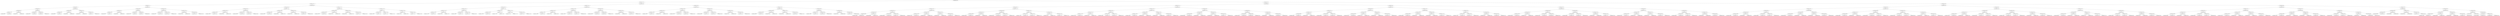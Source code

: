 digraph G{
2001325463 [label="Node{data=[2894, 2894]}"]
2001325463 -> 2093251918
2093251918 [label="Node{data=[1750, 1750]}"]
2093251918 -> 576778350
576778350 [label="Node{data=[1541, 1541]}"]
576778350 -> 1810657625
1810657625 [label="Node{data=[914, 914]}"]
1810657625 -> 1391471814
1391471814 [label="Node{data=[898, 898]}"]
1391471814 -> 218170843
218170843 [label="Node{data=[890, 890]}"]
218170843 -> 684160917
684160917 [label="Node{data=[886, 886]}"]
684160917 -> 547994989
547994989 [label="Node{data=[877, 877]}"]
547994989 -> 1944855458
1944855458 [label="Node{data=[825, 825]}"]
547994989 -> 1984356313
1984356313 [label="Node{data=[885, 885]}"]
684160917 -> 1705928027
1705928027 [label="Node{data=[888, 888]}"]
1705928027 -> 134348374
134348374 [label="Node{data=[887, 887]}"]
1705928027 -> 451030471
451030471 [label="Node{data=[889, 889]}"]
218170843 -> 1520079189
1520079189 [label="Node{data=[894, 894]}"]
1520079189 -> 1275634656
1275634656 [label="Node{data=[892, 892]}"]
1275634656 -> 1266423673
1266423673 [label="Node{data=[891, 891]}"]
1275634656 -> 1081841604
1081841604 [label="Node{data=[893, 893]}"]
1520079189 -> 1323677351
1323677351 [label="Node{data=[896, 896]}"]
1323677351 -> 1207638840
1207638840 [label="Node{data=[895, 895]}"]
1323677351 -> 1813453665
1813453665 [label="Node{data=[897, 897]}"]
1391471814 -> 1884189840
1884189840 [label="Node{data=[906, 906]}"]
1884189840 -> 335389872
335389872 [label="Node{data=[902, 902]}"]
335389872 -> 213929772
213929772 [label="Node{data=[900, 900]}"]
213929772 -> 1482195398
1482195398 [label="Node{data=[899, 899]}"]
213929772 -> 1538360489
1538360489 [label="Node{data=[901, 901]}"]
335389872 -> 622289739
622289739 [label="Node{data=[904, 904]}"]
622289739 -> 723575274
723575274 [label="Node{data=[903, 903]}"]
622289739 -> 929694713
929694713 [label="Node{data=[905, 905]}"]
1884189840 -> 1621712241
1621712241 [label="Node{data=[910, 910]}"]
1621712241 -> 2126145300
2126145300 [label="Node{data=[908, 908]}"]
2126145300 -> 1387919000
1387919000 [label="Node{data=[907, 907]}"]
2126145300 -> 900416253
900416253 [label="Node{data=[909, 909]}"]
1621712241 -> 532927468
532927468 [label="Node{data=[912, 912]}"]
532927468 -> 854365639
854365639 [label="Node{data=[911, 911]}"]
532927468 -> 796702772
796702772 [label="Node{data=[913, 913]}"]
1810657625 -> 1085254540
1085254540 [label="Node{data=[979, 979]}"]
1085254540 -> 1106398406
1106398406 [label="Node{data=[946, 946]}"]
1106398406 -> 392604562
392604562 [label="Node{data=[918, 918]}"]
392604562 -> 1561402450
1561402450 [label="Node{data=[916, 916]}"]
1561402450 -> 1625239479
1625239479 [label="Node{data=[915, 915]}"]
1561402450 -> 865651478
865651478 [label="Node{data=[917, 917]}"]
392604562 -> 285269196
285269196 [label="Node{data=[944, 944]}"]
285269196 -> 1143382322
1143382322 [label="Node{data=[943, 943]}"]
285269196 -> 1562217622
1562217622 [label="Node{data=[945, 945]}"]
1106398406 -> 682114136
682114136 [label="Node{data=[950, 950]}"]
682114136 -> 1062822717
1062822717 [label="Node{data=[948, 948]}"]
1062822717 -> 1317501653
1317501653 [label="Node{data=[947, 947]}"]
1062822717 -> 2135893679
2135893679 [label="Node{data=[949, 949]}"]
682114136 -> 376217570
376217570 [label="Node{data=[952, 952]}"]
376217570 -> 1658345113
1658345113 [label="Node{data=[951, 951]}"]
376217570 -> 394054085
394054085 [label="Node{data=[953, 953]}"]
1085254540 -> 285274075
285274075 [label="Node{data=[1533, 1533]}"]
285274075 -> 1675751830
1675751830 [label="Node{data=[1529, 1529]}"]
1675751830 -> 1135415277
1135415277 [label="Node{data=[1057, 1057]}"]
1135415277 -> 846124220
846124220 [label="Node{data=[987, 987]}"]
1135415277 -> 604408605
604408605 [label="Node{data=[1528, 1528]}"]
1675751830 -> 1208464202
1208464202 [label="Node{data=[1531, 1531]}"]
1208464202 -> 1677598656
1677598656 [label="Node{data=[1530, 1530]}"]
1208464202 -> 670170167
670170167 [label="Node{data=[1532, 1532]}"]
285274075 -> 926926263
926926263 [label="Node{data=[1537, 1537]}"]
926926263 -> 1113042425
1113042425 [label="Node{data=[1535, 1535]}"]
1113042425 -> 1363458668
1363458668 [label="Node{data=[1534, 1534]}"]
1113042425 -> 2046616631
2046616631 [label="Node{data=[1536, 1536]}"]
926926263 -> 816288962
816288962 [label="Node{data=[1539, 1539]}"]
816288962 -> 1331748682
1331748682 [label="Node{data=[1538, 1538]}"]
816288962 -> 998480656
998480656 [label="Node{data=[1540, 1540]}"]
576778350 -> 624958731
624958731 [label="Node{data=[1636, 1636]}"]
624958731 -> 701340901
701340901 [label="Node{data=[1563, 1563]}"]
701340901 -> 1612618777
1612618777 [label="Node{data=[1555, 1555]}"]
1612618777 -> 1197654033
1197654033 [label="Node{data=[1545, 1545]}"]
1197654033 -> 1659844019
1659844019 [label="Node{data=[1543, 1543]}"]
1659844019 -> 654358463
654358463 [label="Node{data=[1542, 1542]}"]
1659844019 -> 870979858
870979858 [label="Node{data=[1544, 1544]}"]
1197654033 -> 1650013494
1650013494 [label="Node{data=[1547, 1547]}"]
1650013494 -> 2038482531
2038482531 [label="Node{data=[1546, 1546]}"]
1650013494 -> 1528773539
1528773539 [label="Node{data=[1548, 1548]}"]
1612618777 -> 945724251
945724251 [label="Node{data=[1559, 1559]}"]
945724251 -> 327543267
327543267 [label="Node{data=[1557, 1557]}"]
327543267 -> 1816757806
1816757806 [label="Node{data=[1556, 1556]}"]
327543267 -> 1311336999
1311336999 [label="Node{data=[1558, 1558]}"]
945724251 -> 39957754
39957754 [label="Node{data=[1561, 1561]}"]
39957754 -> 1050120100
1050120100 [label="Node{data=[1560, 1560]}"]
39957754 -> 516884142
516884142 [label="Node{data=[1562, 1562]}"]
701340901 -> 456273666
456273666 [label="Node{data=[1571, 1571]}"]
456273666 -> 352034554
352034554 [label="Node{data=[1567, 1567]}"]
352034554 -> 378784110
378784110 [label="Node{data=[1565, 1565]}"]
378784110 -> 1880049508
1880049508 [label="Node{data=[1564, 1564]}"]
378784110 -> 2052013144
2052013144 [label="Node{data=[1566, 1566]}"]
352034554 -> 839610789
839610789 [label="Node{data=[1569, 1569]}"]
839610789 -> 979047987
979047987 [label="Node{data=[1568, 1568]}"]
839610789 -> 811946619
811946619 [label="Node{data=[1570, 1570]}"]
456273666 -> 868947411
868947411 [label="Node{data=[1632, 1632]}"]
868947411 -> 1512365142
1512365142 [label="Node{data=[1623, 1623]}"]
1512365142 -> 950838191
950838191 [label="Node{data=[1572, 1572]}"]
1512365142 -> 583059531
583059531 [label="Node{data=[1631, 1631]}"]
868947411 -> 1229857869
1229857869 [label="Node{data=[1634, 1634]}"]
1229857869 -> 896833374
896833374 [label="Node{data=[1633, 1633]}"]
1229857869 -> 1746467716
1746467716 [label="Node{data=[1635, 1635]}"]
624958731 -> 1287582812
1287582812 [label="Node{data=[1707, 1707]}"]
1287582812 -> 1953156554
1953156554 [label="Node{data=[1644, 1644]}"]
1953156554 -> 1697999486
1697999486 [label="Node{data=[1640, 1640]}"]
1697999486 -> 1256089991
1256089991 [label="Node{data=[1638, 1638]}"]
1256089991 -> 1912174740
1912174740 [label="Node{data=[1637, 1637]}"]
1256089991 -> 1407188988
1407188988 [label="Node{data=[1639, 1639]}"]
1697999486 -> 502733155
502733155 [label="Node{data=[1642, 1642]}"]
502733155 -> 610060555
610060555 [label="Node{data=[1641, 1641]}"]
502733155 -> 509294796
509294796 [label="Node{data=[1643, 1643]}"]
1953156554 -> 844567780
844567780 [label="Node{data=[1648, 1648]}"]
844567780 -> 391004108
391004108 [label="Node{data=[1646, 1646]}"]
391004108 -> 1427679423
1427679423 [label="Node{data=[1645, 1645]}"]
391004108 -> 314734472
314734472 [label="Node{data=[1647, 1647]}"]
844567780 -> 406364416
406364416 [label="Node{data=[1705, 1705]}"]
406364416 -> 2121162132
2121162132 [label="Node{data=[1704, 1704]}"]
406364416 -> 1847812022
1847812022 [label="Node{data=[1706, 1706]}"]
1287582812 -> 1876696013
1876696013 [label="Node{data=[1742, 1742]}"]
1876696013 -> 850499479
850499479 [label="Node{data=[1711, 1711]}"]
850499479 -> 1044381352
1044381352 [label="Node{data=[1709, 1709]}"]
1044381352 -> 1251334198
1251334198 [label="Node{data=[1708, 1708]}"]
1044381352 -> 1167634650
1167634650 [label="Node{data=[1710, 1710]}"]
850499479 -> 2074839761
2074839761 [label="Node{data=[1713, 1713]}"]
2074839761 -> 975233458
975233458 [label="Node{data=[1712, 1712]}"]
2074839761 -> 1578158760
1578158760 [label="Node{data=[1714, 1714]}"]
1876696013 -> 1578020816
1578020816 [label="Node{data=[1746, 1746]}"]
1578020816 -> 2035567554
2035567554 [label="Node{data=[1744, 1744]}"]
2035567554 -> 1153701931
1153701931 [label="Node{data=[1743, 1743]}"]
2035567554 -> 484036497
484036497 [label="Node{data=[1745, 1745]}"]
1578020816 -> 922911733
922911733 [label="Node{data=[1748, 1748]}"]
922911733 -> 1825821836
1825821836 [label="Node{data=[1747, 1747]}"]
922911733 -> 137530493
137530493 [label="Node{data=[1749, 1749]}"]
2093251918 -> 1522888621
1522888621 [label="Node{data=[2196, 2196]}"]
1522888621 -> 2046513707
2046513707 [label="Node{data=[1782, 1782]}"]
2046513707 -> 201236012
201236012 [label="Node{data=[1766, 1766]}"]
201236012 -> 389261898
389261898 [label="Node{data=[1758, 1758]}"]
389261898 -> 1727661830
1727661830 [label="Node{data=[1754, 1754]}"]
1727661830 -> 1161001976
1161001976 [label="Node{data=[1752, 1752]}"]
1161001976 -> 985891468
985891468 [label="Node{data=[1751, 1751]}"]
1161001976 -> 816320100
816320100 [label="Node{data=[1753, 1753]}"]
1727661830 -> 106753344
106753344 [label="Node{data=[1756, 1756]}"]
106753344 -> 1483647688
1483647688 [label="Node{data=[1755, 1755]}"]
106753344 -> 2115998891
2115998891 [label="Node{data=[1757, 1757]}"]
389261898 -> 238321186
238321186 [label="Node{data=[1762, 1762]}"]
238321186 -> 1868801097
1868801097 [label="Node{data=[1760, 1760]}"]
1868801097 -> 1115061127
1115061127 [label="Node{data=[1759, 1759]}"]
1868801097 -> 1087243694
1087243694 [label="Node{data=[1761, 1761]}"]
238321186 -> 1839638267
1839638267 [label="Node{data=[1764, 1764]}"]
1839638267 -> 529864426
529864426 [label="Node{data=[1763, 1763]}"]
1839638267 -> 1859054812
1859054812 [label="Node{data=[1765, 1765]}"]
201236012 -> 1578989534
1578989534 [label="Node{data=[1774, 1774]}"]
1578989534 -> 106206104
106206104 [label="Node{data=[1770, 1770]}"]
106206104 -> 826402814
826402814 [label="Node{data=[1768, 1768]}"]
826402814 -> 686839046
686839046 [label="Node{data=[1767, 1767]}"]
826402814 -> 501638209
501638209 [label="Node{data=[1769, 1769]}"]
106206104 -> 1057815606
1057815606 [label="Node{data=[1772, 1772]}"]
1057815606 -> 30183998
30183998 [label="Node{data=[1771, 1771]}"]
1057815606 -> 733921124
733921124 [label="Node{data=[1773, 1773]}"]
1578989534 -> 89391678
89391678 [label="Node{data=[1778, 1778]}"]
89391678 -> 1575072750
1575072750 [label="Node{data=[1776, 1776]}"]
1575072750 -> 945395470
945395470 [label="Node{data=[1775, 1775]}"]
1575072750 -> 1715620606
1715620606 [label="Node{data=[1777, 1777]}"]
89391678 -> 1126363642
1126363642 [label="Node{data=[1780, 1780]}"]
1126363642 -> 327959731
327959731 [label="Node{data=[1779, 1779]}"]
1126363642 -> 1738100779
1738100779 [label="Node{data=[1781, 1781]}"]
2046513707 -> 335082396
335082396 [label="Node{data=[2050, 2050]}"]
335082396 -> 1191279928
1191279928 [label="Node{data=[1790, 1790]}"]
1191279928 -> 911802551
911802551 [label="Node{data=[1786, 1786]}"]
911802551 -> 468452959
468452959 [label="Node{data=[1784, 1784]}"]
468452959 -> 1331458733
1331458733 [label="Node{data=[1783, 1783]}"]
468452959 -> 66600643
66600643 [label="Node{data=[1785, 1785]}"]
911802551 -> 2111490739
2111490739 [label="Node{data=[1788, 1788]}"]
2111490739 -> 109049257
109049257 [label="Node{data=[1787, 1787]}"]
2111490739 -> 714749649
714749649 [label="Node{data=[1789, 1789]}"]
1191279928 -> 1758858087
1758858087 [label="Node{data=[2046, 2046]}"]
1758858087 -> 1131596700
1131596700 [label="Node{data=[1826, 1826]}"]
1131596700 -> 987348198
987348198 [label="Node{data=[1791, 1791]}"]
1131596700 -> 1099839954
1099839954 [label="Node{data=[1867, 1867]}"]
1758858087 -> 425435063
425435063 [label="Node{data=[2048, 2048]}"]
425435063 -> 1277200683
1277200683 [label="Node{data=[2047, 2047]}"]
425435063 -> 996745925
996745925 [label="Node{data=[2049, 2049]}"]
335082396 -> 194632915
194632915 [label="Node{data=[2058, 2058]}"]
194632915 -> 1316641840
1316641840 [label="Node{data=[2054, 2054]}"]
1316641840 -> 115076357
115076357 [label="Node{data=[2052, 2052]}"]
115076357 -> 1951827985
1951827985 [label="Node{data=[2051, 2051]}"]
115076357 -> 837598476
837598476 [label="Node{data=[2053, 2053]}"]
1316641840 -> 770436317
770436317 [label="Node{data=[2056, 2056]}"]
770436317 -> 1946263456
1946263456 [label="Node{data=[2055, 2055]}"]
770436317 -> 886540081
886540081 [label="Node{data=[2057, 2057]}"]
194632915 -> 1611090042
1611090042 [label="Node{data=[2091, 2091]}"]
1611090042 -> 318295459
318295459 [label="Node{data=[2060, 2060]}"]
318295459 -> 1786555587
1786555587 [label="Node{data=[2059, 2059]}"]
318295459 -> 1654276274
1654276274 [label="Node{data=[2061, 2061]}"]
1611090042 -> 948211715
948211715 [label="Node{data=[2122, 2122]}"]
948211715 -> 1824905061
1824905061 [label="Node{data=[2105, 2105]}"]
948211715 -> 1666213002
1666213002 [label="Node{data=[2152, 2152]}"]
1522888621 -> 1400842114
1400842114 [label="Node{data=[2254, 2254]}"]
1400842114 -> 1332195686
1332195686 [label="Node{data=[2238, 2238]}"]
1332195686 -> 232466704
232466704 [label="Node{data=[2230, 2230]}"]
232466704 -> 1833920533
1833920533 [label="Node{data=[2226, 2226]}"]
1833920533 -> 1193672969
1193672969 [label="Node{data=[2220, 2220]}"]
1193672969 -> 892892170
892892170 [label="Node{data=[2219, 2219]}"]
1193672969 -> 1635731476
1635731476 [label="Node{data=[2221, 2221]}"]
1833920533 -> 2011601902
2011601902 [label="Node{data=[2228, 2228]}"]
2011601902 -> 4190802
4190802 [label="Node{data=[2227, 2227]}"]
2011601902 -> 1985044091
1985044091 [label="Node{data=[2229, 2229]}"]
232466704 -> 1836418893
1836418893 [label="Node{data=[2234, 2234]}"]
1836418893 -> 772757734
772757734 [label="Node{data=[2232, 2232]}"]
772757734 -> 1373475351
1373475351 [label="Node{data=[2231, 2231]}"]
772757734 -> 763608273
763608273 [label="Node{data=[2233, 2233]}"]
1836418893 -> 1812793795
1812793795 [label="Node{data=[2236, 2236]}"]
1812793795 -> 949069004
949069004 [label="Node{data=[2235, 2235]}"]
1812793795 -> 90293475
90293475 [label="Node{data=[2237, 2237]}"]
1332195686 -> 901023146
901023146 [label="Node{data=[2246, 2246]}"]
901023146 -> 838062542
838062542 [label="Node{data=[2242, 2242]}"]
838062542 -> 82945272
82945272 [label="Node{data=[2240, 2240]}"]
82945272 -> 255602265
255602265 [label="Node{data=[2239, 2239]}"]
82945272 -> 506749889
506749889 [label="Node{data=[2241, 2241]}"]
838062542 -> 837201000
837201000 [label="Node{data=[2244, 2244]}"]
837201000 -> 943265992
943265992 [label="Node{data=[2243, 2243]}"]
837201000 -> 1452914544
1452914544 [label="Node{data=[2245, 2245]}"]
901023146 -> 1804528649
1804528649 [label="Node{data=[2250, 2250]}"]
1804528649 -> 1863293180
1863293180 [label="Node{data=[2248, 2248]}"]
1863293180 -> 520102541
520102541 [label="Node{data=[2247, 2247]}"]
1863293180 -> 70857770
70857770 [label="Node{data=[2249, 2249]}"]
1804528649 -> 407600640
407600640 [label="Node{data=[2252, 2252]}"]
407600640 -> 185654669
185654669 [label="Node{data=[2251, 2251]}"]
407600640 -> 354058792
354058792 [label="Node{data=[2253, 2253]}"]
1400842114 -> 1481604293
1481604293 [label="Node{data=[2472, 2472]}"]
1481604293 -> 456630962
456630962 [label="Node{data=[2347, 2347]}"]
456630962 -> 373745900
373745900 [label="Node{data=[2305, 2305]}"]
373745900 -> 1468806094
1468806094 [label="Node{data=[2256, 2256]}"]
1468806094 -> 1954989230
1954989230 [label="Node{data=[2255, 2255]}"]
1468806094 -> 1375914686
1375914686 [label="Node{data=[2257, 2257]}"]
373745900 -> 1940015514
1940015514 [label="Node{data=[2345, 2345]}"]
1940015514 -> 1166411363
1166411363 [label="Node{data=[2344, 2344]}"]
1940015514 -> 132581833
132581833 [label="Node{data=[2346, 2346]}"]
456630962 -> 1140090033
1140090033 [label="Node{data=[2421, 2421]}"]
1140090033 -> 586881996
586881996 [label="Node{data=[2419, 2419]}"]
586881996 -> 1471915246
1471915246 [label="Node{data=[2391, 2391]}"]
586881996 -> 1747797649
1747797649 [label="Node{data=[2420, 2420]}"]
1140090033 -> 136083145
136083145 [label="Node{data=[2449, 2449]}"]
136083145 -> 1917008253
1917008253 [label="Node{data=[2439, 2439]}"]
136083145 -> 2018864911
2018864911 [label="Node{data=[2471, 2471]}"]
1481604293 -> 2051979098
2051979098 [label="Node{data=[2886, 2886]}"]
2051979098 -> 294595812
294595812 [label="Node{data=[2595, 2595]}"]
294595812 -> 2062317433
2062317433 [label="Node{data=[2474, 2474]}"]
2062317433 -> 689066556
689066556 [label="Node{data=[2473, 2473]}"]
2062317433 -> 652854307
652854307 [label="Node{data=[2517, 2517]}"]
294595812 -> 1315513366
1315513366 [label="Node{data=[2884, 2884]}"]
1315513366 -> 1470612765
1470612765 [label="Node{data=[2883, 2883]}"]
1315513366 -> 1822420583
1822420583 [label="Node{data=[2885, 2885]}"]
2051979098 -> 71300875
71300875 [label="Node{data=[2890, 2890]}"]
71300875 -> 57747982
57747982 [label="Node{data=[2888, 2888]}"]
57747982 -> 1779927120
1779927120 [label="Node{data=[2887, 2887]}"]
57747982 -> 2036903843
2036903843 [label="Node{data=[2889, 2889]}"]
71300875 -> 34900010
34900010 [label="Node{data=[2892, 2892]}"]
34900010 -> 146793276
146793276 [label="Node{data=[2891, 2891]}"]
34900010 -> 1589428083
1589428083 [label="Node{data=[2893, 2893]}"]
2001325463 -> 1653937840
1653937840 [label="Node{data=[8641, 8641]}"]
1653937840 -> 1155962640
1155962640 [label="Node{data=[5966, 5966]}"]
1155962640 -> 867646131
867646131 [label="Node{data=[3175, 3175]}"]
867646131 -> 139152529
139152529 [label="Node{data=[3048, 3048]}"]
139152529 -> 1117911998
1117911998 [label="Node{data=[2910, 2910]}"]
1117911998 -> 848276205
848276205 [label="Node{data=[2902, 2902]}"]
848276205 -> 954694829
954694829 [label="Node{data=[2898, 2898]}"]
954694829 -> 1788510436
1788510436 [label="Node{data=[2896, 2896]}"]
1788510436 -> 657189378
657189378 [label="Node{data=[2895, 2895]}"]
1788510436 -> 1748825288
1748825288 [label="Node{data=[2897, 2897]}"]
954694829 -> 1807613814
1807613814 [label="Node{data=[2900, 2900]}"]
1807613814 -> 1428082501
1428082501 [label="Node{data=[2899, 2899]}"]
1807613814 -> 756892702
756892702 [label="Node{data=[2901, 2901]}"]
848276205 -> 579366849
579366849 [label="Node{data=[2906, 2906]}"]
579366849 -> 642409129
642409129 [label="Node{data=[2904, 2904]}"]
642409129 -> 93189570
93189570 [label="Node{data=[2903, 2903]}"]
642409129 -> 1115127001
1115127001 [label="Node{data=[2905, 2905]}"]
579366849 -> 601945393
601945393 [label="Node{data=[2908, 2908]}"]
601945393 -> 1447728334
1447728334 [label="Node{data=[2907, 2907]}"]
601945393 -> 1006852128
1006852128 [label="Node{data=[2909, 2909]}"]
1117911998 -> 1173060301
1173060301 [label="Node{data=[2976, 2976]}"]
1173060301 -> 1627801148
1627801148 [label="Node{data=[2914, 2914]}"]
1627801148 -> 1676169782
1676169782 [label="Node{data=[2912, 2912]}"]
1676169782 -> 1158468659
1158468659 [label="Node{data=[2911, 2911]}"]
1676169782 -> 1529865037
1529865037 [label="Node{data=[2913, 2913]}"]
1627801148 -> 147548594
147548594 [label="Node{data=[2916, 2916]}"]
147548594 -> 689173375
689173375 [label="Node{data=[2915, 2915]}"]
147548594 -> 169674530
169674530 [label="Node{data=[2931, 2931]}"]
1173060301 -> 780974247
780974247 [label="Node{data=[3044, 3044]}"]
780974247 -> 2103038525
2103038525 [label="Node{data=[3042, 3042]}"]
2103038525 -> 1273450210
1273450210 [label="Node{data=[3002, 3002]}"]
2103038525 -> 690054315
690054315 [label="Node{data=[3043, 3043]}"]
780974247 -> 1654892712
1654892712 [label="Node{data=[3046, 3046]}"]
1654892712 -> 1364739835
1364739835 [label="Node{data=[3045, 3045]}"]
1654892712 -> 540643948
540643948 [label="Node{data=[3047, 3047]}"]
139152529 -> 35630844
35630844 [label="Node{data=[3110, 3110]}"]
35630844 -> 2097586431
2097586431 [label="Node{data=[3056, 3056]}"]
2097586431 -> 1853509178
1853509178 [label="Node{data=[3052, 3052]}"]
1853509178 -> 37489515
37489515 [label="Node{data=[3050, 3050]}"]
37489515 -> 2108370334
2108370334 [label="Node{data=[3049, 3049]}"]
37489515 -> 895642508
895642508 [label="Node{data=[3051, 3051]}"]
1853509178 -> 156629124
156629124 [label="Node{data=[3054, 3054]}"]
156629124 -> 1808846230
1808846230 [label="Node{data=[3053, 3053]}"]
156629124 -> 1337182895
1337182895 [label="Node{data=[3055, 3055]}"]
2097586431 -> 1772877534
1772877534 [label="Node{data=[3060, 3060]}"]
1772877534 -> 1335669431
1335669431 [label="Node{data=[3058, 3058]}"]
1335669431 -> 575498927
575498927 [label="Node{data=[3057, 3057]}"]
1335669431 -> 1937386235
1937386235 [label="Node{data=[3059, 3059]}"]
1772877534 -> 1162952524
1162952524 [label="Node{data=[3088, 3088]}"]
1162952524 -> 1869755483
1869755483 [label="Node{data=[3061, 3061]}"]
1162952524 -> 648229640
648229640 [label="Node{data=[3109, 3109]}"]
35630844 -> 70056149
70056149 [label="Node{data=[3118, 3118]}"]
70056149 -> 1212877891
1212877891 [label="Node{data=[3114, 3114]}"]
1212877891 -> 912599549
912599549 [label="Node{data=[3112, 3112]}"]
912599549 -> 165766986
165766986 [label="Node{data=[3111, 3111]}"]
912599549 -> 1785253107
1785253107 [label="Node{data=[3113, 3113]}"]
1212877891 -> 2060578025
2060578025 [label="Node{data=[3116, 3116]}"]
2060578025 -> 1709443215
1709443215 [label="Node{data=[3115, 3115]}"]
2060578025 -> 1740499022
1740499022 [label="Node{data=[3117, 3117]}"]
70056149 -> 1260302110
1260302110 [label="Node{data=[3169, 3169]}"]
1260302110 -> 1046328368
1046328368 [label="Node{data=[3120, 3120]}"]
1046328368 -> 2075685636
2075685636 [label="Node{data=[3119, 3119]}"]
1046328368 -> 1934560165
1934560165 [label="Node{data=[3121, 3121]}"]
1260302110 -> 1301752973
1301752973 [label="Node{data=[3173, 3173]}"]
1301752973 -> 507047227
507047227 [label="Node{data=[3172, 3172]}"]
1301752973 -> 639671723
639671723 [label="Node{data=[3174, 3174]}"]
867646131 -> 767142121
767142121 [label="Node{data=[3239, 3239]}"]
767142121 -> 1505626775
1505626775 [label="Node{data=[3219, 3219]}"]
1505626775 -> 3564974
3564974 [label="Node{data=[3183, 3183]}"]
3564974 -> 584678854
584678854 [label="Node{data=[3179, 3179]}"]
584678854 -> 1111979924
1111979924 [label="Node{data=[3177, 3177]}"]
1111979924 -> 1795438585
1795438585 [label="Node{data=[3176, 3176]}"]
1111979924 -> 1479291938
1479291938 [label="Node{data=[3178, 3178]}"]
584678854 -> 829572524
829572524 [label="Node{data=[3181, 3181]}"]
829572524 -> 1215328193
1215328193 [label="Node{data=[3180, 3180]}"]
829572524 -> 42021577
42021577 [label="Node{data=[3182, 3182]}"]
3564974 -> 993364895
993364895 [label="Node{data=[3215, 3215]}"]
993364895 -> 415884912
415884912 [label="Node{data=[3185, 3185]}"]
415884912 -> 1401720015
1401720015 [label="Node{data=[3184, 3184]}"]
415884912 -> 1477503757
1477503757 [label="Node{data=[3214, 3214]}"]
993364895 -> 1332669155
1332669155 [label="Node{data=[3217, 3217]}"]
1332669155 -> 415461144
415461144 [label="Node{data=[3216, 3216]}"]
1332669155 -> 790520379
790520379 [label="Node{data=[3218, 3218]}"]
1505626775 -> 1879686230
1879686230 [label="Node{data=[3227, 3227]}"]
1879686230 -> 1216899398
1216899398 [label="Node{data=[3223, 3223]}"]
1216899398 -> 1269855456
1269855456 [label="Node{data=[3221, 3221]}"]
1269855456 -> 400807959
400807959 [label="Node{data=[3220, 3220]}"]
1269855456 -> 716516785
716516785 [label="Node{data=[3222, 3222]}"]
1216899398 -> 561820664
561820664 [label="Node{data=[3225, 3225]}"]
561820664 -> 1763955779
1763955779 [label="Node{data=[3224, 3224]}"]
561820664 -> 1619630608
1619630608 [label="Node{data=[3226, 3226]}"]
1879686230 -> 1674771221
1674771221 [label="Node{data=[3231, 3231]}"]
1674771221 -> 670394340
670394340 [label="Node{data=[3229, 3229]}"]
670394340 -> 1342389909
1342389909 [label="Node{data=[3228, 3228]}"]
670394340 -> 2096523167
2096523167 [label="Node{data=[3230, 3230]}"]
1674771221 -> 134754631
134754631 [label="Node{data=[3233, 3233]}"]
134754631 -> 80653797
80653797 [label="Node{data=[3232, 3232]}"]
134754631 -> 1307630719
1307630719 [label="Node{data=[3234, 3234]}"]
767142121 -> 49643713
49643713 [label="Node{data=[5880, 5880]}"]
49643713 -> 1270750161
1270750161 [label="Node{data=[5811, 5811]}"]
1270750161 -> 988690118
988690118 [label="Node{data=[5260, 5260]}"]
988690118 -> 1899370176
1899370176 [label="Node{data=[3668, 3668]}"]
1899370176 -> 1609261999
1609261999 [label="Node{data=[3509, 3509]}"]
1899370176 -> 1680907024
1680907024 [label="Node{data=[5255, 5255]}"]
988690118 -> 799267158
799267158 [label="Node{data=[5517, 5517]}"]
799267158 -> 1860323956
1860323956 [label="Node{data=[5308, 5308]}"]
799267158 -> 1779481116
1779481116 [label="Node{data=[5755, 5755]}"]
1270750161 -> 177755221
177755221 [label="Node{data=[5876, 5876]}"]
177755221 -> 1002456377
1002456377 [label="Node{data=[5841, 5841]}"]
1002456377 -> 1200425439
1200425439 [label="Node{data=[5832, 5832]}"]
1002456377 -> 673356648
673356648 [label="Node{data=[5860, 5860]}"]
177755221 -> 1615878341
1615878341 [label="Node{data=[5878, 5878]}"]
1615878341 -> 1493184635
1493184635 [label="Node{data=[5877, 5877]}"]
1615878341 -> 1995184501
1995184501 [label="Node{data=[5879, 5879]}"]
49643713 -> 1244210459
1244210459 [label="Node{data=[5888, 5888]}"]
1244210459 -> 677239531
677239531 [label="Node{data=[5884, 5884]}"]
677239531 -> 1879487603
1879487603 [label="Node{data=[5882, 5882]}"]
1879487603 -> 1723284663
1723284663 [label="Node{data=[5881, 5881]}"]
1879487603 -> 1698024583
1698024583 [label="Node{data=[5883, 5883]}"]
677239531 -> 595187784
595187784 [label="Node{data=[5886, 5886]}"]
595187784 -> 1712936312
1712936312 [label="Node{data=[5885, 5885]}"]
595187784 -> 966041480
966041480 [label="Node{data=[5887, 5887]}"]
1244210459 -> 1921924553
1921924553 [label="Node{data=[5892, 5892]}"]
1921924553 -> 534253640
534253640 [label="Node{data=[5890, 5890]}"]
534253640 -> 860234846
860234846 [label="Node{data=[5889, 5889]}"]
534253640 -> 783517025
783517025 [label="Node{data=[5891, 5891]}"]
1921924553 -> 768644363
768644363 [label="Node{data=[5894, 5894]}"]
768644363 -> 1926601385
1926601385 [label="Node{data=[5893, 5893]}"]
768644363 -> 1882399865
1882399865 [label="Node{data=[5950, 5950]}"]
1155962640 -> 1108946835
1108946835 [label="Node{data=[8342, 8342]}"]
1108946835 -> 1808306710
1808306710 [label="Node{data=[8257, 8257]}"]
1808306710 -> 890658068
890658068 [label="Node{data=[8066, 8066]}"]
890658068 -> 1550821155
1550821155 [label="Node{data=[6274, 6274]}"]
1550821155 -> 1468104330
1468104330 [label="Node{data=[6061, 6061]}"]
1468104330 -> 2021006926
2021006926 [label="Node{data=[5999, 5999]}"]
2021006926 -> 2131694249
2131694249 [label="Node{data=[5981, 5981]}"]
2021006926 -> 1584981204
1584981204 [label="Node{data=[6020, 6020]}"]
1468104330 -> 47293631
47293631 [label="Node{data=[6207, 6207]}"]
47293631 -> 1251823301
1251823301 [label="Node{data=[6160, 6160]}"]
47293631 -> 1300272997
1300272997 [label="Node{data=[6222, 6222]}"]
1550821155 -> 1422361669
1422361669 [label="Node{data=[8062, 8062]}"]
1422361669 -> 1539057214
1539057214 [label="Node{data=[7899, 7899]}"]
1539057214 -> 2071441642
2071441642 [label="Node{data=[6323, 6323]}"]
1539057214 -> 839199582
839199582 [label="Node{data=[8061, 8061]}"]
1422361669 -> 1518892279
1518892279 [label="Node{data=[8064, 8064]}"]
1518892279 -> 1614754894
1614754894 [label="Node{data=[8063, 8063]}"]
1518892279 -> 646527043
646527043 [label="Node{data=[8065, 8065]}"]
890658068 -> 1028499479
1028499479 [label="Node{data=[8074, 8074]}"]
1028499479 -> 620448901
620448901 [label="Node{data=[8070, 8070]}"]
620448901 -> 1031766288
1031766288 [label="Node{data=[8068, 8068]}"]
1031766288 -> 1390149084
1390149084 [label="Node{data=[8067, 8067]}"]
1031766288 -> 42396288
42396288 [label="Node{data=[8069, 8069]}"]
620448901 -> 2087129393
2087129393 [label="Node{data=[8072, 8072]}"]
2087129393 -> 1028745388
1028745388 [label="Node{data=[8071, 8071]}"]
2087129393 -> 820594631
820594631 [label="Node{data=[8073, 8073]}"]
1028499479 -> 84830640
84830640 [label="Node{data=[8253, 8253]}"]
84830640 -> 1101270713
1101270713 [label="Node{data=[8251, 8251]}"]
1101270713 -> 1996884521
1996884521 [label="Node{data=[8250, 8250]}"]
1101270713 -> 220966001
220966001 [label="Node{data=[8252, 8252]}"]
84830640 -> 2073958285
2073958285 [label="Node{data=[8255, 8255]}"]
2073958285 -> 447614849
447614849 [label="Node{data=[8254, 8254]}"]
2073958285 -> 1572735423
1572735423 [label="Node{data=[8256, 8256]}"]
1808306710 -> 220626525
220626525 [label="Node{data=[8273, 8273]}"]
220626525 -> 110043659
110043659 [label="Node{data=[8265, 8265]}"]
110043659 -> 1823991644
1823991644 [label="Node{data=[8261, 8261]}"]
1823991644 -> 1097459844
1097459844 [label="Node{data=[8259, 8259]}"]
1097459844 -> 2139333218
2139333218 [label="Node{data=[8258, 8258]}"]
1097459844 -> 14895331
14895331 [label="Node{data=[8260, 8260]}"]
1823991644 -> 1404949156
1404949156 [label="Node{data=[8263, 8263]}"]
1404949156 -> 1570651551
1570651551 [label="Node{data=[8262, 8262]}"]
1404949156 -> 1064047868
1064047868 [label="Node{data=[8264, 8264]}"]
110043659 -> 626190242
626190242 [label="Node{data=[8269, 8269]}"]
626190242 -> 415705438
415705438 [label="Node{data=[8267, 8267]}"]
415705438 -> 874093852
874093852 [label="Node{data=[8266, 8266]}"]
415705438 -> 1804448919
1804448919 [label="Node{data=[8268, 8268]}"]
626190242 -> 1506816435
1506816435 [label="Node{data=[8271, 8271]}"]
1506816435 -> 2021424654
2021424654 [label="Node{data=[8270, 8270]}"]
1506816435 -> 16117088
16117088 [label="Node{data=[8272, 8272]}"]
220626525 -> 106617061
106617061 [label="Node{data=[8281, 8281]}"]
106617061 -> 1583295540
1583295540 [label="Node{data=[8277, 8277]}"]
1583295540 -> 1170777599
1170777599 [label="Node{data=[8275, 8275]}"]
1170777599 -> 1786371787
1786371787 [label="Node{data=[8274, 8274]}"]
1170777599 -> 976535185
976535185 [label="Node{data=[8276, 8276]}"]
1583295540 -> 497884015
497884015 [label="Node{data=[8279, 8279]}"]
497884015 -> 491430520
491430520 [label="Node{data=[8278, 8278]}"]
497884015 -> 962701468
962701468 [label="Node{data=[8280, 8280]}"]
106617061 -> 650004759
650004759 [label="Node{data=[8338, 8338]}"]
650004759 -> 1404913868
1404913868 [label="Node{data=[8283, 8283]}"]
1404913868 -> 464284065
464284065 [label="Node{data=[8282, 8282]}"]
1404913868 -> 792532736
792532736 [label="Node{data=[8284, 8284]}"]
650004759 -> 2074023169
2074023169 [label="Node{data=[8340, 8340]}"]
2074023169 -> 1113442710
1113442710 [label="Node{data=[8339, 8339]}"]
2074023169 -> 977551645
977551645 [label="Node{data=[8341, 8341]}"]
1108946835 -> 2097595458
2097595458 [label="Node{data=[8374, 8374]}"]
2097595458 -> 2125652478
2125652478 [label="Node{data=[8358, 8358]}"]
2125652478 -> 1376753351
1376753351 [label="Node{data=[8350, 8350]}"]
1376753351 -> 1255897394
1255897394 [label="Node{data=[8346, 8346]}"]
1255897394 -> 28610815
28610815 [label="Node{data=[8344, 8344]}"]
28610815 -> 1751133222
1751133222 [label="Node{data=[8343, 8343]}"]
28610815 -> 1190602307
1190602307 [label="Node{data=[8345, 8345]}"]
1255897394 -> 1475659078
1475659078 [label="Node{data=[8348, 8348]}"]
1475659078 -> 1927447599
1927447599 [label="Node{data=[8347, 8347]}"]
1475659078 -> 453674825
453674825 [label="Node{data=[8349, 8349]}"]
1376753351 -> 1689288533
1689288533 [label="Node{data=[8354, 8354]}"]
1689288533 -> 354375792
354375792 [label="Node{data=[8352, 8352]}"]
354375792 -> 1933206784
1933206784 [label="Node{data=[8351, 8351]}"]
354375792 -> 1011188961
1011188961 [label="Node{data=[8353, 8353]}"]
1689288533 -> 1541934827
1541934827 [label="Node{data=[8356, 8356]}"]
1541934827 -> 886767934
886767934 [label="Node{data=[8355, 8355]}"]
1541934827 -> 350838976
350838976 [label="Node{data=[8357, 8357]}"]
2125652478 -> 68918320
68918320 [label="Node{data=[8366, 8366]}"]
68918320 -> 530535694
530535694 [label="Node{data=[8362, 8362]}"]
530535694 -> 1931572530
1931572530 [label="Node{data=[8360, 8360]}"]
1931572530 -> 739374326
739374326 [label="Node{data=[8359, 8359]}"]
1931572530 -> 1949501272
1949501272 [label="Node{data=[8361, 8361]}"]
530535694 -> 299965429
299965429 [label="Node{data=[8364, 8364]}"]
299965429 -> 1762747422
1762747422 [label="Node{data=[8363, 8363]}"]
299965429 -> 1250200462
1250200462 [label="Node{data=[8365, 8365]}"]
68918320 -> 643914817
643914817 [label="Node{data=[8370, 8370]}"]
643914817 -> 1069995467
1069995467 [label="Node{data=[8368, 8368]}"]
1069995467 -> 1570072505
1570072505 [label="Node{data=[8367, 8367]}"]
1069995467 -> 866344830
866344830 [label="Node{data=[8369, 8369]}"]
643914817 -> 520916511
520916511 [label="Node{data=[8372, 8372]}"]
520916511 -> 384657592
384657592 [label="Node{data=[8371, 8371]}"]
520916511 -> 1613987187
1613987187 [label="Node{data=[8373, 8373]}"]
2097595458 -> 1229100708
1229100708 [label="Node{data=[8625, 8625]}"]
1229100708 -> 843417061
843417061 [label="Node{data=[8617, 8617]}"]
843417061 -> 1326486461
1326486461 [label="Node{data=[8378, 8378]}"]
1326486461 -> 884189129
884189129 [label="Node{data=[8376, 8376]}"]
884189129 -> 1771692109
1771692109 [label="Node{data=[8375, 8375]}"]
884189129 -> 2003647030
2003647030 [label="Node{data=[8377, 8377]}"]
1326486461 -> 1009500701
1009500701 [label="Node{data=[8545, 8545]}"]
1009500701 -> 353351614
353351614 [label="Node{data=[8379, 8379]}"]
1009500701 -> 867346138
867346138 [label="Node{data=[8585, 8585]}"]
843417061 -> 756061712
756061712 [label="Node{data=[8621, 8621]}"]
756061712 -> 1338606213
1338606213 [label="Node{data=[8619, 8619]}"]
1338606213 -> 655584901
655584901 [label="Node{data=[8618, 8618]}"]
1338606213 -> 20023499
20023499 [label="Node{data=[8620, 8620]}"]
756061712 -> 674774763
674774763 [label="Node{data=[8623, 8623]}"]
674774763 -> 728128707
728128707 [label="Node{data=[8622, 8622]}"]
674774763 -> 389904492
389904492 [label="Node{data=[8624, 8624]}"]
1229100708 -> 449306000
449306000 [label="Node{data=[8633, 8633]}"]
449306000 -> 1935763269
1935763269 [label="Node{data=[8629, 8629]}"]
1935763269 -> 1794686382
1794686382 [label="Node{data=[8627, 8627]}"]
1794686382 -> 385500805
385500805 [label="Node{data=[8626, 8626]}"]
1794686382 -> 846541463
846541463 [label="Node{data=[8628, 8628]}"]
1935763269 -> 1255551187
1255551187 [label="Node{data=[8631, 8631]}"]
1255551187 -> 1710023146
1710023146 [label="Node{data=[8630, 8630]}"]
1255551187 -> 568741308
568741308 [label="Node{data=[8632, 8632]}"]
449306000 -> 974926493
974926493 [label="Node{data=[8637, 8637]}"]
974926493 -> 1102568869
1102568869 [label="Node{data=[8635, 8635]}"]
1102568869 -> 1129744328
1129744328 [label="Node{data=[8634, 8634]}"]
1102568869 -> 1347332531
1347332531 [label="Node{data=[8636, 8636]}"]
974926493 -> 194896381
194896381 [label="Node{data=[8639, 8639]}"]
194896381 -> 1949851614
1949851614 [label="Node{data=[8638, 8638]}"]
194896381 -> 61341270
61341270 [label="Node{data=[8640, 8640]}"]
1653937840 -> 637656224
637656224 [label="Node{data=[9294, 9294]}"]
637656224 -> 1123500948
1123500948 [label="Node{data=[9230, 9230]}"]
1123500948 -> 1955013307
1955013307 [label="Node{data=[8997, 8997]}"]
1955013307 -> 1215178547
1215178547 [label="Node{data=[8981, 8981]}"]
1215178547 -> 1621235266
1621235266 [label="Node{data=[8649, 8649]}"]
1621235266 -> 414257697
414257697 [label="Node{data=[8645, 8645]}"]
414257697 -> 1441687926
1441687926 [label="Node{data=[8643, 8643]}"]
1441687926 -> 1820363591
1820363591 [label="Node{data=[8642, 8642]}"]
1441687926 -> 484479123
484479123 [label="Node{data=[8644, 8644]}"]
414257697 -> 215001396
215001396 [label="Node{data=[8647, 8647]}"]
215001396 -> 710136833
710136833 [label="Node{data=[8646, 8646]}"]
215001396 -> 1122089151
1122089151 [label="Node{data=[8648, 8648]}"]
1621235266 -> 1520295032
1520295032 [label="Node{data=[8977, 8977]}"]
1520295032 -> 1401767702
1401767702 [label="Node{data=[8884, 8884]}"]
1401767702 -> 1741320890
1741320890 [label="Node{data=[8650, 8650]}"]
1401767702 -> 681646780
681646780 [label="Node{data=[8976, 8976]}"]
1520295032 -> 476806604
476806604 [label="Node{data=[8979, 8979]}"]
476806604 -> 627518624
627518624 [label="Node{data=[8978, 8978]}"]
476806604 -> 286053652
286053652 [label="Node{data=[8980, 8980]}"]
1215178547 -> 827873651
827873651 [label="Node{data=[8989, 8989]}"]
827873651 -> 1981466505
1981466505 [label="Node{data=[8985, 8985]}"]
1981466505 -> 1778710470
1778710470 [label="Node{data=[8983, 8983]}"]
1778710470 -> 500644839
500644839 [label="Node{data=[8982, 8982]}"]
1778710470 -> 1857518319
1857518319 [label="Node{data=[8984, 8984]}"]
1981466505 -> 1320279615
1320279615 [label="Node{data=[8987, 8987]}"]
1320279615 -> 63351528
63351528 [label="Node{data=[8986, 8986]}"]
1320279615 -> 669692276
669692276 [label="Node{data=[8988, 8988]}"]
827873651 -> 1918879588
1918879588 [label="Node{data=[8993, 8993]}"]
1918879588 -> 853520182
853520182 [label="Node{data=[8991, 8991]}"]
853520182 -> 83411567
83411567 [label="Node{data=[8990, 8990]}"]
853520182 -> 1986769557
1986769557 [label="Node{data=[8992, 8992]}"]
1918879588 -> 2055417819
2055417819 [label="Node{data=[8995, 8995]}"]
2055417819 -> 896178594
896178594 [label="Node{data=[8994, 8994]}"]
2055417819 -> 2000932570
2000932570 [label="Node{data=[8996, 8996]}"]
1955013307 -> 1545024957
1545024957 [label="Node{data=[9043, 9043]}"]
1545024957 -> 1065956371
1065956371 [label="Node{data=[9005, 9005]}"]
1065956371 -> 1582243273
1582243273 [label="Node{data=[9001, 9001]}"]
1582243273 -> 932396484
932396484 [label="Node{data=[8999, 8999]}"]
932396484 -> 1389120598
1389120598 [label="Node{data=[8998, 8998]}"]
932396484 -> 613663664
613663664 [label="Node{data=[9000, 9000]}"]
1582243273 -> 34878398
34878398 [label="Node{data=[9003, 9003]}"]
34878398 -> 742871845
742871845 [label="Node{data=[9002, 9002]}"]
34878398 -> 483984391
483984391 [label="Node{data=[9004, 9004]}"]
1065956371 -> 653118063
653118063 [label="Node{data=[9039, 9039]}"]
653118063 -> 96965839
96965839 [label="Node{data=[9037, 9037]}"]
96965839 -> 319762729
319762729 [label="Node{data=[9036, 9036]}"]
96965839 -> 1193473651
1193473651 [label="Node{data=[9038, 9038]}"]
653118063 -> 257221194
257221194 [label="Node{data=[9041, 9041]}"]
257221194 -> 906784387
906784387 [label="Node{data=[9040, 9040]}"]
257221194 -> 1558222610
1558222610 [label="Node{data=[9042, 9042]}"]
1545024957 -> 211903379
211903379 [label="Node{data=[9051, 9051]}"]
211903379 -> 609191679
609191679 [label="Node{data=[9047, 9047]}"]
609191679 -> 1902283907
1902283907 [label="Node{data=[9045, 9045]}"]
1902283907 -> 694345146
694345146 [label="Node{data=[9044, 9044]}"]
1902283907 -> 777559806
777559806 [label="Node{data=[9046, 9046]}"]
609191679 -> 1987612084
1987612084 [label="Node{data=[9049, 9049]}"]
1987612084 -> 320536940
320536940 [label="Node{data=[9048, 9048]}"]
1987612084 -> 749441464
749441464 [label="Node{data=[9050, 9050]}"]
211903379 -> 1181631933
1181631933 [label="Node{data=[9226, 9226]}"]
1181631933 -> 1950967273
1950967273 [label="Node{data=[9119, 9119]}"]
1950967273 -> 1058146925
1058146925 [label="Node{data=[9052, 9052]}"]
1950967273 -> 1338272358
1338272358 [label="Node{data=[9187, 9187]}"]
1181631933 -> 2066976142
2066976142 [label="Node{data=[9228, 9228]}"]
2066976142 -> 1156241708
1156241708 [label="Node{data=[9227, 9227]}"]
2066976142 -> 1803875006
1803875006 [label="Node{data=[9229, 9229]}"]
1123500948 -> 125776626
125776626 [label="Node{data=[9262, 9262]}"]
125776626 -> 1615302766
1615302766 [label="Node{data=[9246, 9246]}"]
1615302766 -> 1920337651
1920337651 [label="Node{data=[9238, 9238]}"]
1920337651 -> 1043012353
1043012353 [label="Node{data=[9234, 9234]}"]
1043012353 -> 1077761684
1077761684 [label="Node{data=[9232, 9232]}"]
1077761684 -> 480602653
480602653 [label="Node{data=[9231, 9231]}"]
1077761684 -> 1579591396
1579591396 [label="Node{data=[9233, 9233]}"]
1043012353 -> 951274802
951274802 [label="Node{data=[9236, 9236]}"]
951274802 -> 303052102
303052102 [label="Node{data=[9235, 9235]}"]
951274802 -> 626147483
626147483 [label="Node{data=[9237, 9237]}"]
1920337651 -> 1311294291
1311294291 [label="Node{data=[9242, 9242]}"]
1311294291 -> 1817238905
1817238905 [label="Node{data=[9240, 9240]}"]
1817238905 -> 2138664880
2138664880 [label="Node{data=[9239, 9239]}"]
1817238905 -> 1209581148
1209581148 [label="Node{data=[9241, 9241]}"]
1311294291 -> 1084411479
1084411479 [label="Node{data=[9244, 9244]}"]
1084411479 -> 720594991
720594991 [label="Node{data=[9243, 9243]}"]
1084411479 -> 516134446
516134446 [label="Node{data=[9245, 9245]}"]
1615302766 -> 321139188
321139188 [label="Node{data=[9254, 9254]}"]
321139188 -> 1168278961
1168278961 [label="Node{data=[9250, 9250]}"]
1168278961 -> 1948335930
1948335930 [label="Node{data=[9248, 9248]}"]
1948335930 -> 1993454966
1993454966 [label="Node{data=[9247, 9247]}"]
1948335930 -> 1153991113
1153991113 [label="Node{data=[9249, 9249]}"]
1168278961 -> 362159084
362159084 [label="Node{data=[9252, 9252]}"]
362159084 -> 1756573323
1756573323 [label="Node{data=[9251, 9251]}"]
362159084 -> 322063598
322063598 [label="Node{data=[9253, 9253]}"]
321139188 -> 326386056
326386056 [label="Node{data=[9258, 9258]}"]
326386056 -> 915956081
915956081 [label="Node{data=[9256, 9256]}"]
915956081 -> 1194251871
1194251871 [label="Node{data=[9255, 9255]}"]
915956081 -> 1190836072
1190836072 [label="Node{data=[9257, 9257]}"]
326386056 -> 2008274494
2008274494 [label="Node{data=[9260, 9260]}"]
2008274494 -> 47559248
47559248 [label="Node{data=[9259, 9259]}"]
2008274494 -> 863502459
863502459 [label="Node{data=[9261, 9261]}"]
125776626 -> 539668619
539668619 [label="Node{data=[9278, 9278]}"]
539668619 -> 1229033622
1229033622 [label="Node{data=[9270, 9270]}"]
1229033622 -> 1722412252
1722412252 [label="Node{data=[9266, 9266]}"]
1722412252 -> 354505642
354505642 [label="Node{data=[9264, 9264]}"]
354505642 -> 1627002733
1627002733 [label="Node{data=[9263, 9263]}"]
354505642 -> 628817604
628817604 [label="Node{data=[9265, 9265]}"]
1722412252 -> 203176379
203176379 [label="Node{data=[9268, 9268]}"]
203176379 -> 331323281
331323281 [label="Node{data=[9267, 9267]}"]
203176379 -> 592362484
592362484 [label="Node{data=[9269, 9269]}"]
1229033622 -> 1362161031
1362161031 [label="Node{data=[9274, 9274]}"]
1362161031 -> 1015859195
1015859195 [label="Node{data=[9272, 9272]}"]
1015859195 -> 1407241444
1407241444 [label="Node{data=[9271, 9271]}"]
1015859195 -> 86465655
86465655 [label="Node{data=[9273, 9273]}"]
1362161031 -> 1395508609
1395508609 [label="Node{data=[9276, 9276]}"]
1395508609 -> 155480832
155480832 [label="Node{data=[9275, 9275]}"]
1395508609 -> 1544952096
1544952096 [label="Node{data=[9277, 9277]}"]
539668619 -> 1668096561
1668096561 [label="Node{data=[9286, 9286]}"]
1668096561 -> 1590813200
1590813200 [label="Node{data=[9282, 9282]}"]
1590813200 -> 1948735161
1948735161 [label="Node{data=[9280, 9280]}"]
1948735161 -> 412388868
412388868 [label="Node{data=[9279, 9279]}"]
1948735161 -> 316820365
316820365 [label="Node{data=[9281, 9281]}"]
1590813200 -> 1131608739
1131608739 [label="Node{data=[9284, 9284]}"]
1131608739 -> 221179626
221179626 [label="Node{data=[9283, 9283]}"]
1131608739 -> 838247909
838247909 [label="Node{data=[9285, 9285]}"]
1668096561 -> 835206773
835206773 [label="Node{data=[9290, 9290]}"]
835206773 -> 1698393357
1698393357 [label="Node{data=[9288, 9288]}"]
1698393357 -> 521705214
521705214 [label="Node{data=[9287, 9287]}"]
1698393357 -> 457560437
457560437 [label="Node{data=[9289, 9289]}"]
835206773 -> 1804500990
1804500990 [label="Node{data=[9292, 9292]}"]
1804500990 -> 1440953479
1440953479 [label="Node{data=[9291, 9291]}"]
1804500990 -> 236447651
236447651 [label="Node{data=[9293, 9293]}"]
637656224 -> 1005338989
1005338989 [label="Node{data=[9358, 9358]}"]
1005338989 -> 587573345
587573345 [label="Node{data=[9326, 9326]}"]
587573345 -> 1871636362
1871636362 [label="Node{data=[9310, 9310]}"]
1871636362 -> 1586835239
1586835239 [label="Node{data=[9302, 9302]}"]
1586835239 -> 128711345
128711345 [label="Node{data=[9298, 9298]}"]
128711345 -> 165878917
165878917 [label="Node{data=[9296, 9296]}"]
165878917 -> 298391684
298391684 [label="Node{data=[9295, 9295]}"]
165878917 -> 1716711821
1716711821 [label="Node{data=[9297, 9297]}"]
128711345 -> 1047847300
1047847300 [label="Node{data=[9300, 9300]}"]
1047847300 -> 795002363
795002363 [label="Node{data=[9299, 9299]}"]
1047847300 -> 1991697835
1991697835 [label="Node{data=[9301, 9301]}"]
1586835239 -> 119123049
119123049 [label="Node{data=[9306, 9306]}"]
119123049 -> 511186383
511186383 [label="Node{data=[9304, 9304]}"]
511186383 -> 663504614
663504614 [label="Node{data=[9303, 9303]}"]
511186383 -> 1725330433
1725330433 [label="Node{data=[9305, 9305]}"]
119123049 -> 744941142
744941142 [label="Node{data=[9308, 9308]}"]
744941142 -> 1919830136
1919830136 [label="Node{data=[9307, 9307]}"]
744941142 -> 923831205
923831205 [label="Node{data=[9309, 9309]}"]
1871636362 -> 1655936826
1655936826 [label="Node{data=[9318, 9318]}"]
1655936826 -> 2038208876
2038208876 [label="Node{data=[9314, 9314]}"]
2038208876 -> 2035360691
2035360691 [label="Node{data=[9312, 9312]}"]
2035360691 -> 1244648095
1244648095 [label="Node{data=[9311, 9311]}"]
2035360691 -> 886802087
886802087 [label="Node{data=[9313, 9313]}"]
2038208876 -> 695324329
695324329 [label="Node{data=[9316, 9316]}"]
695324329 -> 1498233999
1498233999 [label="Node{data=[9315, 9315]}"]
695324329 -> 1833084435
1833084435 [label="Node{data=[9317, 9317]}"]
1655936826 -> 88402850
88402850 [label="Node{data=[9322, 9322]}"]
88402850 -> 585591077
585591077 [label="Node{data=[9320, 9320]}"]
585591077 -> 310284466
310284466 [label="Node{data=[9319, 9319]}"]
585591077 -> 1794428624
1794428624 [label="Node{data=[9321, 9321]}"]
88402850 -> 1221534167
1221534167 [label="Node{data=[9324, 9324]}"]
1221534167 -> 1375258538
1375258538 [label="Node{data=[9323, 9323]}"]
1221534167 -> 929375783
929375783 [label="Node{data=[9325, 9325]}"]
587573345 -> 2066480213
2066480213 [label="Node{data=[9342, 9342]}"]
2066480213 -> 1255910270
1255910270 [label="Node{data=[9334, 9334]}"]
1255910270 -> 1560932376
1560932376 [label="Node{data=[9330, 9330]}"]
1560932376 -> 1136898432
1136898432 [label="Node{data=[9328, 9328]}"]
1136898432 -> 1731081465
1731081465 [label="Node{data=[9327, 9327]}"]
1136898432 -> 1882846009
1882846009 [label="Node{data=[9329, 9329]}"]
1560932376 -> 1654801430
1654801430 [label="Node{data=[9332, 9332]}"]
1654801430 -> 1010022003
1010022003 [label="Node{data=[9331, 9331]}"]
1654801430 -> 707581168
707581168 [label="Node{data=[9333, 9333]}"]
1255910270 -> 355682999
355682999 [label="Node{data=[9338, 9338]}"]
355682999 -> 1707159283
1707159283 [label="Node{data=[9336, 9336]}"]
1707159283 -> 1147182102
1147182102 [label="Node{data=[9335, 9335]}"]
1707159283 -> 145185598
145185598 [label="Node{data=[9337, 9337]}"]
355682999 -> 130997871
130997871 [label="Node{data=[9340, 9340]}"]
130997871 -> 1804914387
1804914387 [label="Node{data=[9339, 9339]}"]
130997871 -> 735342491
735342491 [label="Node{data=[9341, 9341]}"]
2066480213 -> 421048180
421048180 [label="Node{data=[9350, 9350]}"]
421048180 -> 1758738334
1758738334 [label="Node{data=[9346, 9346]}"]
1758738334 -> 637246977
637246977 [label="Node{data=[9344, 9344]}"]
637246977 -> 760972690
760972690 [label="Node{data=[9343, 9343]}"]
637246977 -> 1910828098
1910828098 [label="Node{data=[9345, 9345]}"]
1758738334 -> 952458535
952458535 [label="Node{data=[9348, 9348]}"]
952458535 -> 1094178728
1094178728 [label="Node{data=[9347, 9347]}"]
952458535 -> 816954633
816954633 [label="Node{data=[9349, 9349]}"]
421048180 -> 1726075297
1726075297 [label="Node{data=[9354, 9354]}"]
1726075297 -> 1952420927
1952420927 [label="Node{data=[9352, 9352]}"]
1952420927 -> 187340683
187340683 [label="Node{data=[9351, 9351]}"]
1952420927 -> 911096338
911096338 [label="Node{data=[9353, 9353]}"]
1726075297 -> 1581943203
1581943203 [label="Node{data=[9356, 9356]}"]
1581943203 -> 1455165497
1455165497 [label="Node{data=[9355, 9355]}"]
1581943203 -> 158679978
158679978 [label="Node{data=[9357, 9357]}"]
1005338989 -> 1319925308
1319925308 [label="Node{data=[9374, 9374]}"]
1319925308 -> 1151461851
1151461851 [label="Node{data=[9366, 9366]}"]
1151461851 -> 1915356334
1915356334 [label="Node{data=[9362, 9362]}"]
1915356334 -> 1373725010
1373725010 [label="Node{data=[9360, 9360]}"]
1373725010 -> 2094129348
2094129348 [label="Node{data=[9359, 9359]}"]
1373725010 -> 930427316
930427316 [label="Node{data=[9361, 9361]}"]
1915356334 -> 366496896
366496896 [label="Node{data=[9364, 9364]}"]
366496896 -> 1332298904
1332298904 [label="Node{data=[9363, 9363]}"]
366496896 -> 1011698289
1011698289 [label="Node{data=[9365, 9365]}"]
1151461851 -> 573252829
573252829 [label="Node{data=[9370, 9370]}"]
573252829 -> 1975566420
1975566420 [label="Node{data=[9368, 9368]}"]
1975566420 -> 1879578608
1879578608 [label="Node{data=[9367, 9367]}"]
1975566420 -> 641779010
641779010 [label="Node{data=[9369, 9369]}"]
573252829 -> 1572208795
1572208795 [label="Node{data=[9372, 9372]}"]
1572208795 -> 780646681
780646681 [label="Node{data=[9371, 9371]}"]
1572208795 -> 503356590
503356590 [label="Node{data=[9373, 9373]}"]
1319925308 -> 1045045497
1045045497 [label="Node{data=[9390, 9390]}"]
1045045497 -> 1402293619
1402293619 [label="Node{data=[9382, 9382]}"]
1402293619 -> 1086945641
1086945641 [label="Node{data=[9378, 9378]}"]
1086945641 -> 1513519154
1513519154 [label="Node{data=[9376, 9376]}"]
1513519154 -> 890558053
890558053 [label="Node{data=[9375, 9375]}"]
1513519154 -> 1276377953
1276377953 [label="Node{data=[9377, 9377]}"]
1086945641 -> 1192939963
1192939963 [label="Node{data=[9380, 9380]}"]
1192939963 -> 772068994
772068994 [label="Node{data=[9379, 9379]}"]
1192939963 -> 1026591449
1026591449 [label="Node{data=[9381, 9381]}"]
1402293619 -> 1856743149
1856743149 [label="Node{data=[9386, 9386]}"]
1856743149 -> 2133665162
2133665162 [label="Node{data=[9384, 9384]}"]
2133665162 -> 2006273067
2006273067 [label="Node{data=[9383, 9383]}"]
2133665162 -> 1321891394
1321891394 [label="Node{data=[9385, 9385]}"]
1856743149 -> 2112175544
2112175544 [label="Node{data=[9388, 9388]}"]
2112175544 -> 1802651387
1802651387 [label="Node{data=[9387, 9387]}"]
2112175544 -> 920370090
920370090 [label="Node{data=[9389, 9389]}"]
1045045497 -> 725529429
725529429 [label="Node{data=[9394, 9394]}"]
725529429 -> 2137146231
2137146231 [label="Node{data=[9392, 9392]}"]
2137146231 -> 106862590
106862590 [label="Node{data=[9391, 9391]}"]
2137146231 -> 1832090228
1832090228 [label="Node{data=[9393, 9393]}"]
725529429 -> 860473500
860473500 [label="Node{data=[9398, 9398]}"]
860473500 -> 1583176825
1583176825 [label="Node{data=[9396, 9396]}"]
1583176825 -> 743358763
743358763 [label="Node{data=[9395, 9395]}"]
1583176825 -> 1515781644
1515781644 [label="Node{data=[9397, 9397]}"]
860473500 -> 665370867
665370867 [label="Node{data=[9400, 9400]}"]
665370867 -> 321056491
321056491 [label="Node{data=[9399, 9399]}"]
665370867 -> 1228878397
1228878397 [label="Node{data=[9681, 9681]}"]
}